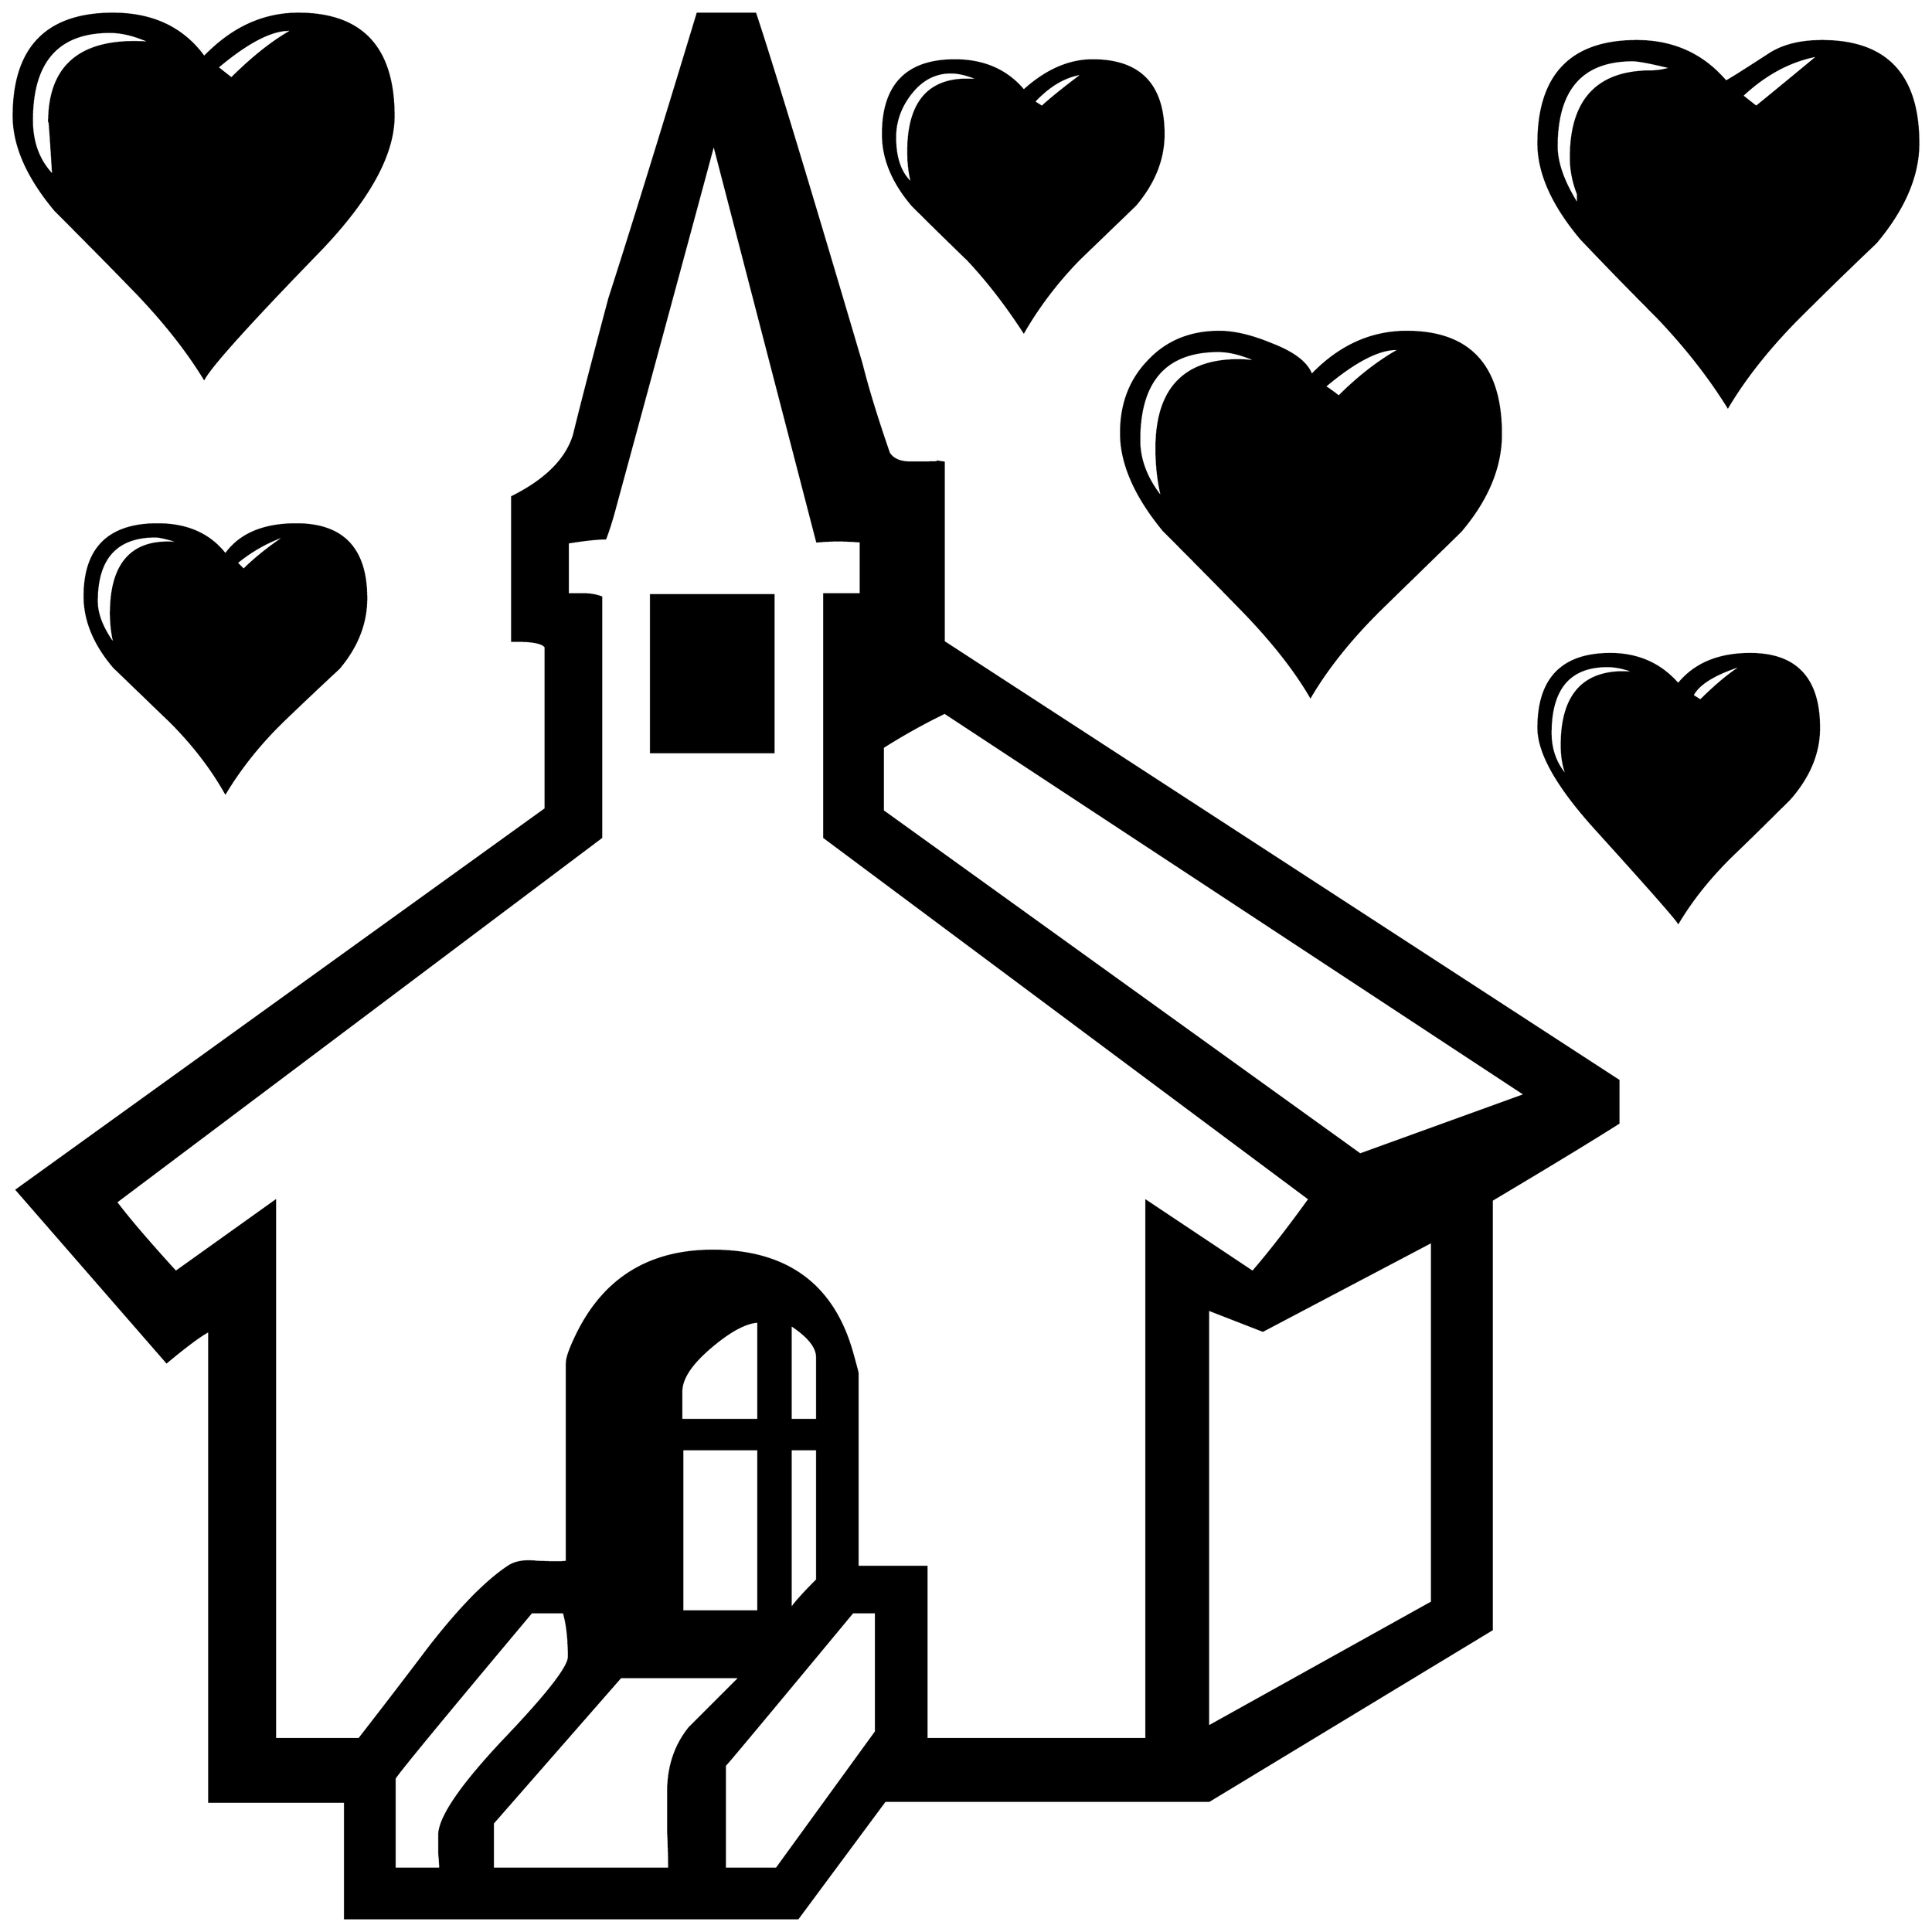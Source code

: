 


\begin{tikzpicture}[y=0.80pt, x=0.80pt, yscale=-1.0, xscale=1.0, inner sep=0pt, outer sep=0pt]
\begin{scope}[shift={(100.0,1680.0)},nonzero rule]
  \path[draw=.,fill=.,line width=1.600pt] (1962.0,-1368.0) ..
    controls (1962.0,-1336.0) and (1948.0,-1303.333) ..
    (1920.0,-1270.0) .. controls (1893.333,-1244.667) and
    (1867.0,-1219.0) .. (1841.0,-1193.0) .. controls
    (1813.0,-1164.333) and (1790.667,-1136.0) .. (1774.0,-1108.0) ..
    controls (1755.333,-1138.0) and (1732.0,-1167.667) ..
    (1704.0,-1197.0) .. controls (1678.667,-1222.333) and
    (1653.667,-1248.0) .. (1629.0,-1274.0) .. controls
    (1601.0,-1307.333) and (1587.0,-1338.667) .. (1587.0,-1368.0) ..
    controls (1587.0,-1435.333) and (1619.333,-1469.0) ..
    (1684.0,-1469.0) .. controls (1720.0,-1469.0) and
    (1749.333,-1455.667) .. (1772.0,-1429.0) .. controls
    (1774.0,-1429.667) and (1788.333,-1438.667) .. (1815.0,-1456.0) ..
    controls (1828.333,-1464.667) and (1845.667,-1469.0) ..
    (1867.0,-1469.0) .. controls (1930.333,-1469.0) and
    (1962.0,-1435.333) .. (1962.0,-1368.0) -- cycle(1864.0,-791.0)
    .. controls (1864.0,-766.333) and (1854.333,-743.0) ..
    (1835.0,-721.0) .. controls (1816.333,-702.333) and
    (1797.667,-684.0) .. (1779.0,-666.0) .. controls
    (1757.0,-644.667) and (1739.0,-622.333) .. (1725.0,-599.0) ..
    controls (1721.667,-604.333) and (1694.333,-635.333) ..
    (1643.0,-692.0) .. controls (1605.667,-733.333) and
    (1587.0,-766.333) .. (1587.0,-791.0) .. controls
    (1587.0,-839.667) and (1610.667,-864.0) .. (1658.0,-864.0) ..
    controls (1685.333,-864.0) and (1707.667,-854.0) ..
    (1725.0,-834.0) .. controls (1741.0,-854.0) and
    (1764.667,-864.0) .. (1796.0,-864.0) .. controls
    (1841.333,-864.0) and (1864.0,-839.667) .. (1864.0,-791.0) --
    cycle(1217.0,-1377.0) .. controls (1217.0,-1352.333) and
    (1207.667,-1329.0) .. (1189.0,-1307.0) .. controls
    (1170.333,-1289.0) and (1151.667,-1271.0) .. (1133.0,-1253.0) ..
    controls (1111.667,-1231.0) and (1093.667,-1207.333) ..
    (1079.0,-1182.0) .. controls (1061.667,-1208.667) and
    (1043.333,-1232.333) .. (1024.0,-1253.0) .. controls
    (1005.333,-1271.0) and (987.0,-1289.0) .. (969.0,-1307.0) ..
    controls (949.667,-1329.667) and (940.0,-1353.0) ..
    (940.0,-1377.0) .. controls (940.0,-1425.667) and
    (963.667,-1450.0) .. (1011.0,-1450.0) .. controls
    (1039.667,-1450.0) and (1062.333,-1440.0) .. (1079.0,-1420.0) ..
    controls (1101.0,-1440.0) and (1123.667,-1450.0) ..
    (1147.0,-1450.0) .. controls (1193.667,-1450.0) and
    (1217.0,-1425.667) .. (1217.0,-1377.0) --
    cycle(1550.0,-1081.0) .. controls (1550.0,-1048.333) and
    (1536.667,-1016.333) .. (1510.0,-985.0) .. controls
    (1484.0,-959.667) and (1458.333,-934.667) .. (1433.0,-910.0) ..
    controls (1403.0,-880.667) and (1379.333,-851.333) ..
    (1362.0,-822.0) .. controls (1346.0,-849.333) and
    (1323.0,-878.333) .. (1293.0,-909.0) .. controls
    (1267.667,-935.0) and (1242.333,-960.667) .. (1217.0,-986.0) ..
    controls (1189.0,-1020.0) and (1175.0,-1052.0) ..
    (1175.0,-1082.0) .. controls (1175.0,-1110.667) and
    (1184.0,-1134.333) .. (1202.0,-1153.0) .. controls
    (1220.0,-1172.333) and (1243.333,-1182.0) .. (1272.0,-1182.0) ..
    controls (1286.667,-1182.0) and (1303.667,-1178.0) ..
    (1323.0,-1170.0) .. controls (1345.667,-1161.333) and
    (1359.0,-1151.0) .. (1363.0,-1139.0) .. controls
    (1390.333,-1167.667) and (1421.667,-1182.0) .. (1457.0,-1182.0) ..
    controls (1519.0,-1182.0) and (1550.0,-1148.333) ..
    (1550.0,-1081.0) -- cycle(457.0,-1395.0) .. controls
    (457.0,-1356.333) and (431.667,-1311.0) .. (381.0,-1259.0) ..
    controls (315.0,-1191.0) and (278.0,-1150.0) ..
    (270.0,-1136.0) .. controls (252.0,-1165.333) and
    (228.0,-1195.333) .. (198.0,-1226.0) .. controls
    (173.333,-1251.333) and (148.333,-1276.667) .. (123.0,-1302.0) ..
    controls (95.667,-1334.667) and (82.0,-1365.667) .. (82.0,-1395.0)
    .. controls (82.0,-1462.333) and (114.667,-1496.0) ..
    (180.0,-1496.0) .. controls (219.333,-1496.0) and
    (249.333,-1481.667) .. (270.0,-1453.0) .. controls
    (297.333,-1481.667) and (328.333,-1496.0) .. (363.0,-1496.0) ..
    controls (425.667,-1496.0) and (457.0,-1462.333) ..
    (457.0,-1395.0) -- cycle(1666.0,-401.0) .. controls
    (1638.667,-383.667) and (1597.0,-358.333) .. (1541.0,-325.0) --
    (1541.0,99.0) -- (1262.0,268.0) -- (942.0,268.0) --
    (856.0,384.0) -- (409.0,384.0) -- (409.0,269.0) --
    (275.0,269.0) -- (275.0,-196.0) .. controls (267.0,-192.0)
    and (253.0,-181.667) .. (233.0,-165.0) -- (85.0,-335.0) --
    (607.0,-711.0) -- (607.0,-871.0) .. controls (604.333,-875.0)
    and (595.0,-877.0) .. (579.0,-877.0) -- (574.0,-877.0) --
    (574.0,-1019.0) .. controls (607.333,-1035.667) and
    (627.667,-1056.0) .. (635.0,-1080.0) .. controls
    (642.333,-1110.0) and (654.0,-1155.0) .. (670.0,-1215.0) ..
    controls (690.0,-1277.0) and (719.0,-1370.667) ..
    (757.0,-1496.0) -- (814.0,-1496.0) .. controls
    (830.667,-1446.0) and (865.667,-1330.667) .. (919.0,-1150.0) ..
    controls (925.0,-1126.0) and (934.0,-1096.667) ..
    (946.0,-1062.0) .. controls (950.0,-1056.0) and
    (957.0,-1053.0) .. (967.0,-1053.0) .. controls
    (992.333,-1053.0) and (1001.0,-1053.333) .. (993.0,-1054.0) --
    (1000.0,-1053.0) -- (1000.0,-876.0) -- (1666.0,-443.0) --
    (1666.0,-401.0) -- cycle(430.0,-919.0) .. controls
    (430.0,-894.333) and (421.0,-871.333) .. (403.0,-850.0) ..
    controls (384.333,-832.667) and (366.0,-815.333) .. (348.0,-798.0)
    .. controls (325.333,-776.0) and (306.333,-752.333) ..
    (291.0,-727.0) .. controls (277.0,-751.667) and (259.0,-775.0)
    .. (237.0,-797.0) .. controls (218.333,-815.0) and
    (199.667,-833.0) .. (181.0,-851.0) .. controls (161.667,-873.667)
    and (152.0,-897.0) .. (152.0,-921.0) .. controls
    (152.0,-968.333) and (176.0,-992.0) .. (224.0,-992.0) ..
    controls (253.333,-992.0) and (275.667,-982.0) .. (291.0,-962.0)
    .. controls (305.0,-982.0) and (328.333,-992.0) ..
    (361.0,-992.0) .. controls (407.0,-992.0) and (430.0,-967.667)
    .. (430.0,-919.0) -- cycle(1864.0,-1455.0) .. controls
    (1836.667,-1450.333) and (1811.333,-1437.0) .. (1788.0,-1415.0) ..
    controls (1791.333,-1412.333) and (1796.0,-1408.667) ..
    (1802.0,-1404.0) .. controls (1816.0,-1415.333) and
    (1836.667,-1432.333) .. (1864.0,-1455.0) --
    cycle(1721.0,-1442.0) .. controls (1699.667,-1447.333) and
    (1686.0,-1450.0) .. (1680.0,-1450.0) .. controls
    (1630.0,-1450.0) and (1605.0,-1421.667) .. (1605.0,-1365.0) ..
    controls (1605.0,-1348.333) and (1612.0,-1329.0) ..
    (1626.0,-1307.0) -- (1626.0,-1318.0) .. controls
    (1621.333,-1330.0) and (1619.0,-1342.0) .. (1619.0,-1354.0) ..
    controls (1619.0,-1410.667) and (1645.333,-1439.0) ..
    (1698.0,-1439.0) .. controls (1700.667,-1439.0) and
    (1704.333,-1439.333) .. (1709.0,-1440.0) .. controls
    (1714.333,-1441.333) and (1718.333,-1442.0) .. (1721.0,-1442.0) --
    cycle(1791.0,-854.0) .. controls (1762.333,-845.333) and
    (1745.0,-835.0) .. (1739.0,-823.0) -- (1747.0,-818.0) ..
    controls (1763.0,-834.0) and (1777.667,-846.0) ..
    (1791.0,-854.0) -- cycle(1451.0,-1165.0) -- (1448.0,-1165.0)
    .. controls (1430.0,-1165.667) and (1406.0,-1153.333) ..
    (1376.0,-1128.0) .. controls (1379.333,-1126.0) and
    (1384.0,-1122.667) .. (1390.0,-1118.0) .. controls
    (1410.0,-1138.0) and (1430.333,-1153.667) .. (1451.0,-1165.0) --
    cycle(1138.0,-1437.0) .. controls (1120.667,-1435.0) and
    (1104.333,-1425.667) .. (1089.0,-1409.0) -- (1097.0,-1404.0) ..
    controls (1105.667,-1412.0) and (1119.333,-1423.0) ..
    (1138.0,-1437.0) -- cycle(1687.0,-844.0) .. controls
    (1675.667,-849.333) and (1665.0,-852.0) .. (1655.0,-852.0) ..
    controls (1617.667,-852.0) and (1599.0,-830.0) ..
    (1599.0,-786.0) .. controls (1599.0,-768.667) and
    (1604.667,-754.0) .. (1616.0,-742.0) .. controls
    (1612.0,-751.333) and (1610.0,-762.0) .. (1610.0,-774.0) ..
    controls (1610.0,-822.0) and (1630.333,-846.0) ..
    (1671.0,-846.0) .. controls (1676.333,-846.0) and
    (1681.667,-845.333) .. (1687.0,-844.0) -- cycle(1037.0,-1430.0)
    .. controls (1025.667,-1435.333) and (1015.667,-1438.0) ..
    (1007.0,-1438.0) .. controls (991.667,-1438.0) and
    (978.667,-1431.333) .. (968.0,-1418.0) .. controls
    (957.333,-1404.667) and (952.0,-1390.0) .. (952.0,-1374.0) ..
    controls (952.0,-1352.667) and (957.667,-1337.333) ..
    (969.0,-1328.0) .. controls (966.333,-1337.333) and
    (965.0,-1348.0) .. (965.0,-1360.0) .. controls
    (965.0,-1412.667) and (989.0,-1436.0) .. (1037.0,-1430.0) --
    cycle(1312.0,-1152.0) .. controls (1296.667,-1159.333) and
    (1283.0,-1163.0) .. (1271.0,-1163.0) .. controls
    (1219.0,-1163.0) and (1193.0,-1133.667) .. (1193.0,-1075.0) ..
    controls (1193.0,-1055.0) and (1200.667,-1035.667) ..
    (1216.0,-1017.0) .. controls (1212.0,-1032.333) and
    (1210.0,-1049.0) .. (1210.0,-1067.0) .. controls
    (1210.0,-1125.0) and (1237.0,-1154.0) .. (1291.0,-1154.0) ..
    controls (1297.667,-1154.0) and (1304.667,-1153.333) ..
    (1312.0,-1152.0) -- cycle(1574.0,-429.0) -- (1001.0,-806.0)
    .. controls (980.333,-796.0) and (960.0,-784.667) ..
    (940.0,-772.0) -- (940.0,-709.0) -- (1411.0,-370.0) --
    (1574.0,-429.0) -- cycle(358.0,-1480.0) -- (355.0,-1480.0)
    .. controls (337.0,-1480.667) and (313.0,-1468.333) ..
    (283.0,-1443.0) .. controls (286.333,-1440.333) and
    (291.0,-1436.667) .. (297.0,-1432.0) .. controls
    (318.333,-1453.333) and (338.667,-1469.333) .. (358.0,-1480.0) --
    cycle(219.0,-1467.0) .. controls (203.667,-1474.333) and
    (189.667,-1478.0) .. (177.0,-1478.0) .. controls
    (125.667,-1478.0) and (100.0,-1449.0) .. (100.0,-1391.0) ..
    controls (100.0,-1368.333) and (107.0,-1350.0) ..
    (121.0,-1336.0) .. controls (118.333,-1379.333) and
    (117.0,-1397.0) .. (117.0,-1389.0) .. controls
    (117.0,-1441.667) and (145.0,-1468.0) .. (201.0,-1468.0) ..
    controls (207.0,-1468.0) and (213.0,-1467.667) ..
    (219.0,-1467.0) -- cycle(1482.0,72.0) -- (1482.0,-284.0) --
    (1315.0,-196.0) -- (1261.0,-217.0) -- (1261.0,195.0) --
    (1482.0,72.0) -- cycle(1361.0,-326.0) -- (882.0,-683.0) --
    (882.0,-923.0) -- (918.0,-923.0) -- (918.0,-975.0) ..
    controls (902.667,-976.333) and (888.333,-976.333) .. (875.0,-975.0)
    -- (773.0,-1368.0) .. controls (751.667,-1288.667) and
    (719.333,-1169.333) .. (676.0,-1010.0) .. controls
    (672.667,-997.333) and (669.333,-986.667) .. (666.0,-978.0) ..
    controls (658.0,-978.0) and (645.667,-976.667) .. (629.0,-974.0)
    -- (629.0,-923.0) -- (644.0,-923.0) .. controls
    (650.667,-923.0) and (656.667,-922.0) .. (662.0,-920.0) --
    (662.0,-683.0) -- (183.0,-323.0) .. controls (195.0,-307.0)
    and (214.667,-284.0) .. (242.0,-254.0) -- (340.0,-324.0) --
    (340.0,207.0) -- (423.0,207.0) .. controls (446.333,177.0) and
    (469.333,147.0) .. (492.0,117.0) .. controls (522.0,78.333) and
    (548.0,51.667) .. (570.0,37.0) .. controls (576.667,32.333) and
    (586.0,30.667) .. (598.0,32.0) .. controls (614.0,32.667) and
    (624.0,32.667) .. (628.0,32.0) -- (628.0,-164.0) .. controls
    (628.0,-168.667) and (630.667,-176.667) .. (636.0,-188.0) ..
    controls (662.667,-246.0) and (708.0,-275.0) .. (772.0,-275.0)
    .. controls (845.333,-275.0) and (891.333,-241.0) ..
    (910.0,-173.0) .. controls (913.333,-161.0) and (915.0,-154.667)
    .. (915.0,-154.0) -- (915.0,37.0) -- (983.0,37.0) --
    (983.0,207.0) -- (1200.0,207.0) -- (1200.0,-324.0) --
    (1305.0,-254.0) .. controls (1321.667,-273.333) and
    (1340.333,-297.333) .. (1361.0,-326.0) -- cycle(353.0,-982.0) ..
    controls (334.333,-976.0) and (317.333,-966.667) .. (302.0,-954.0)
    -- (309.0,-947.0) .. controls (320.333,-958.333) and
    (335.0,-970.0) .. (353.0,-982.0) -- cycle(253.0,-972.0) ..
    controls (237.0,-977.333) and (226.667,-980.0) .. (222.0,-980.0)
    .. controls (183.333,-980.0) and (164.0,-958.667) ..
    (164.0,-916.0) .. controls (164.0,-902.667) and (170.0,-888.0)
    .. (182.0,-872.0) .. controls (179.333,-882.667) and
    (178.0,-893.333) .. (178.0,-904.0) .. controls (178.0,-950.667)
    and (196.667,-974.0) .. (234.0,-974.0) .. controls
    (240.667,-974.0) and (247.0,-973.333) .. (253.0,-972.0) --
    cycle(875.0,-108.0) -- (875.0,-170.0) .. controls
    (875.0,-180.0) and (866.333,-190.667) .. (849.0,-202.0) --
    (849.0,-108.0) -- (875.0,-108.0) -- cycle(817.0,-108.0) --
    (817.0,-205.0) .. controls (804.333,-204.333) and (788.333,-195.667)
    .. (769.0,-179.0) .. controls (750.333,-163.0) and
    (741.0,-148.667) .. (741.0,-136.0) -- (741.0,-108.0) --
    (817.0,-108.0) -- cycle(875.0,50.0) -- (875.0,-79.0) --
    (849.0,-79.0) -- (849.0,79.0) .. controls (853.0,73.0) and
    (861.667,63.333) .. (875.0,50.0) -- cycle(817.0,81.0) --
    (817.0,-79.0) -- (742.0,-79.0) -- (742.0,81.0) --
    (817.0,81.0) -- cycle(933.0,200.0) -- (933.0,82.0) --
    (910.0,82.0) .. controls (826.0,183.333) and (784.0,233.667) ..
    (784.0,233.0) -- (784.0,335.0) -- (835.0,335.0) --
    (933.0,200.0) -- cycle(799.0,146.0) -- (681.0,146.0) --
    (555.0,290.0) -- (555.0,335.0) -- (729.0,335.0) .. controls
    (729.0,326.333) and (728.667,313.667) .. (728.0,297.0) .. controls
    (728.0,280.333) and (728.0,267.667) .. (728.0,259.0) .. controls
    (728.0,234.333) and (735.0,213.333) .. (749.0,196.0) .. controls
    (765.667,179.333) and (782.333,162.667) .. (799.0,146.0) --
    cycle(630.0,126.0) .. controls (630.0,108.0) and
    (628.333,93.333) .. (625.0,82.0) -- (593.0,82.0) .. controls
    (503.0,189.333) and (458.0,244.0) .. (458.0,246.0) --
    (458.0,335.0) -- (503.0,335.0) .. controls (503.0,331.667) and
    (502.667,326.333) .. (502.0,319.0) .. controls (502.0,311.667) and
    (502.0,306.0) .. (502.0,302.0) .. controls (502.0,284.667) and
    (523.333,253.333) .. (566.0,208.0) .. controls (608.667,163.333) and
    (630.0,136.0) .. (630.0,126.0) -- cycle(832.0,-767.0) --
    (711.0,-767.0) -- (711.0,-922.0) -- (832.0,-922.0) --
    (832.0,-767.0) -- cycle;
\end{scope}

\end{tikzpicture}

